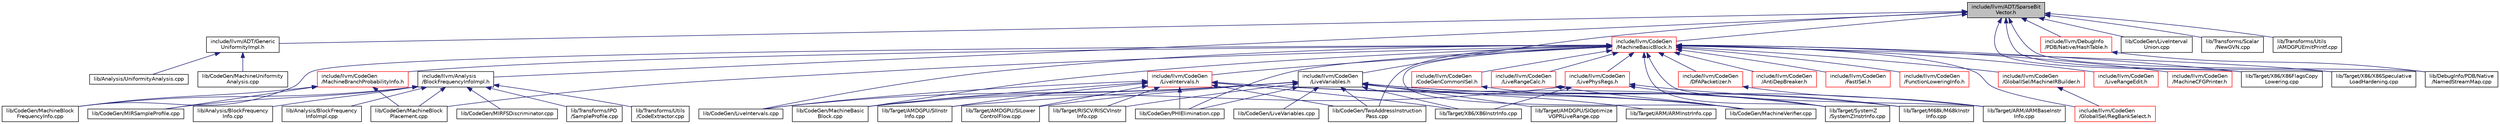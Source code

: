digraph "include/llvm/ADT/SparseBitVector.h"
{
 // LATEX_PDF_SIZE
  bgcolor="transparent";
  edge [fontname="Helvetica",fontsize="10",labelfontname="Helvetica",labelfontsize="10"];
  node [fontname="Helvetica",fontsize="10",shape=record];
  Node1 [label="include/llvm/ADT/SparseBit\lVector.h",height=0.2,width=0.4,color="black", fillcolor="grey75", style="filled", fontcolor="black",tooltip=" "];
  Node1 -> Node2 [dir="back",color="midnightblue",fontsize="10",style="solid",fontname="Helvetica"];
  Node2 [label="include/llvm/ADT/Generic\lUniformityImpl.h",height=0.2,width=0.4,color="black",URL="$GenericUniformityImpl_8h.html",tooltip="Implementation of uniformity analysis."];
  Node2 -> Node3 [dir="back",color="midnightblue",fontsize="10",style="solid",fontname="Helvetica"];
  Node3 [label="lib/Analysis/UniformityAnalysis.cpp",height=0.2,width=0.4,color="black",URL="$UniformityAnalysis_8cpp.html",tooltip=" "];
  Node2 -> Node4 [dir="back",color="midnightblue",fontsize="10",style="solid",fontname="Helvetica"];
  Node4 [label="lib/CodeGen/MachineUniformity\lAnalysis.cpp",height=0.2,width=0.4,color="black",URL="$MachineUniformityAnalysis_8cpp.html",tooltip=" "];
  Node1 -> Node5 [dir="back",color="midnightblue",fontsize="10",style="solid",fontname="Helvetica"];
  Node5 [label="include/llvm/Analysis\l/BlockFrequencyInfoImpl.h",height=0.2,width=0.4,color="black",URL="$BlockFrequencyInfoImpl_8h.html",tooltip=" "];
  Node5 -> Node6 [dir="back",color="midnightblue",fontsize="10",style="solid",fontname="Helvetica"];
  Node6 [label="lib/Analysis/BlockFrequency\lInfo.cpp",height=0.2,width=0.4,color="black",URL="$BlockFrequencyInfo_8cpp.html",tooltip=" "];
  Node5 -> Node7 [dir="back",color="midnightblue",fontsize="10",style="solid",fontname="Helvetica"];
  Node7 [label="lib/Analysis/BlockFrequency\lInfoImpl.cpp",height=0.2,width=0.4,color="black",URL="$BlockFrequencyInfoImpl_8cpp.html",tooltip=" "];
  Node5 -> Node8 [dir="back",color="midnightblue",fontsize="10",style="solid",fontname="Helvetica"];
  Node8 [label="lib/CodeGen/MachineBlock\lFrequencyInfo.cpp",height=0.2,width=0.4,color="black",URL="$MachineBlockFrequencyInfo_8cpp.html",tooltip=" "];
  Node5 -> Node9 [dir="back",color="midnightblue",fontsize="10",style="solid",fontname="Helvetica"];
  Node9 [label="lib/CodeGen/MachineBlock\lPlacement.cpp",height=0.2,width=0.4,color="black",URL="$MachineBlockPlacement_8cpp.html",tooltip=" "];
  Node5 -> Node10 [dir="back",color="midnightblue",fontsize="10",style="solid",fontname="Helvetica"];
  Node10 [label="lib/CodeGen/MIRFSDiscriminator.cpp",height=0.2,width=0.4,color="black",URL="$MIRFSDiscriminator_8cpp.html",tooltip=" "];
  Node5 -> Node11 [dir="back",color="midnightblue",fontsize="10",style="solid",fontname="Helvetica"];
  Node11 [label="lib/CodeGen/MIRSampleProfile.cpp",height=0.2,width=0.4,color="black",URL="$MIRSampleProfile_8cpp.html",tooltip=" "];
  Node5 -> Node12 [dir="back",color="midnightblue",fontsize="10",style="solid",fontname="Helvetica"];
  Node12 [label="lib/Transforms/IPO\l/SampleProfile.cpp",height=0.2,width=0.4,color="black",URL="$SampleProfile_8cpp.html",tooltip=" "];
  Node5 -> Node13 [dir="back",color="midnightblue",fontsize="10",style="solid",fontname="Helvetica"];
  Node13 [label="lib/Transforms/Utils\l/CodeExtractor.cpp",height=0.2,width=0.4,color="black",URL="$CodeExtractor_8cpp.html",tooltip=" "];
  Node1 -> Node14 [dir="back",color="midnightblue",fontsize="10",style="solid",fontname="Helvetica"];
  Node14 [label="include/llvm/CodeGen\l/LiveVariables.h",height=0.2,width=0.4,color="black",URL="$LiveVariables_8h.html",tooltip=" "];
  Node14 -> Node15 [dir="back",color="midnightblue",fontsize="10",style="solid",fontname="Helvetica"];
  Node15 [label="lib/CodeGen/LiveIntervals.cpp",height=0.2,width=0.4,color="black",URL="$LiveIntervals_8cpp.html",tooltip=" "];
  Node14 -> Node16 [dir="back",color="midnightblue",fontsize="10",style="solid",fontname="Helvetica"];
  Node16 [label="lib/CodeGen/LiveVariables.cpp",height=0.2,width=0.4,color="black",URL="$LiveVariables_8cpp.html",tooltip=" "];
  Node14 -> Node17 [dir="back",color="midnightblue",fontsize="10",style="solid",fontname="Helvetica"];
  Node17 [label="lib/CodeGen/MachineBasic\lBlock.cpp",height=0.2,width=0.4,color="black",URL="$MachineBasicBlock_8cpp.html",tooltip=" "];
  Node14 -> Node18 [dir="back",color="midnightblue",fontsize="10",style="solid",fontname="Helvetica"];
  Node18 [label="lib/CodeGen/MachineVerifier.cpp",height=0.2,width=0.4,color="black",URL="$MachineVerifier_8cpp.html",tooltip=" "];
  Node14 -> Node19 [dir="back",color="midnightblue",fontsize="10",style="solid",fontname="Helvetica"];
  Node19 [label="lib/CodeGen/PHIElimination.cpp",height=0.2,width=0.4,color="black",URL="$PHIElimination_8cpp.html",tooltip=" "];
  Node14 -> Node20 [dir="back",color="midnightblue",fontsize="10",style="solid",fontname="Helvetica"];
  Node20 [label="lib/CodeGen/TwoAddressInstruction\lPass.cpp",height=0.2,width=0.4,color="black",URL="$TwoAddressInstructionPass_8cpp.html",tooltip=" "];
  Node14 -> Node21 [dir="back",color="midnightblue",fontsize="10",style="solid",fontname="Helvetica"];
  Node21 [label="lib/Target/AMDGPU/SIInstr\lInfo.cpp",height=0.2,width=0.4,color="black",URL="$SIInstrInfo_8cpp.html",tooltip=" "];
  Node14 -> Node22 [dir="back",color="midnightblue",fontsize="10",style="solid",fontname="Helvetica"];
  Node22 [label="lib/Target/AMDGPU/SILower\lControlFlow.cpp",height=0.2,width=0.4,color="black",URL="$SILowerControlFlow_8cpp.html",tooltip=" "];
  Node14 -> Node23 [dir="back",color="midnightblue",fontsize="10",style="solid",fontname="Helvetica"];
  Node23 [label="lib/Target/AMDGPU/SIOptimize\lVGPRLiveRange.cpp",height=0.2,width=0.4,color="black",URL="$SIOptimizeVGPRLiveRange_8cpp.html",tooltip=" "];
  Node14 -> Node24 [dir="back",color="midnightblue",fontsize="10",style="solid",fontname="Helvetica"];
  Node24 [label="lib/Target/ARM/ARMBaseInstr\lInfo.cpp",height=0.2,width=0.4,color="black",URL="$ARMBaseInstrInfo_8cpp.html",tooltip=" "];
  Node14 -> Node25 [dir="back",color="midnightblue",fontsize="10",style="solid",fontname="Helvetica"];
  Node25 [label="lib/Target/ARM/ARMInstrInfo.cpp",height=0.2,width=0.4,color="black",URL="$ARMInstrInfo_8cpp.html",tooltip=" "];
  Node14 -> Node26 [dir="back",color="midnightblue",fontsize="10",style="solid",fontname="Helvetica"];
  Node26 [label="lib/Target/M68k/M68kInstr\lInfo.cpp",height=0.2,width=0.4,color="black",URL="$M68kInstrInfo_8cpp.html",tooltip=" "];
  Node14 -> Node27 [dir="back",color="midnightblue",fontsize="10",style="solid",fontname="Helvetica"];
  Node27 [label="lib/Target/RISCV/RISCVInstr\lInfo.cpp",height=0.2,width=0.4,color="black",URL="$RISCVInstrInfo_8cpp.html",tooltip=" "];
  Node14 -> Node28 [dir="back",color="midnightblue",fontsize="10",style="solid",fontname="Helvetica"];
  Node28 [label="lib/Target/SystemZ\l/SystemZInstrInfo.cpp",height=0.2,width=0.4,color="black",URL="$SystemZInstrInfo_8cpp.html",tooltip=" "];
  Node14 -> Node29 [dir="back",color="midnightblue",fontsize="10",style="solid",fontname="Helvetica"];
  Node29 [label="lib/Target/X86/X86InstrInfo.cpp",height=0.2,width=0.4,color="black",URL="$X86InstrInfo_8cpp.html",tooltip=" "];
  Node1 -> Node30 [dir="back",color="midnightblue",fontsize="10",style="solid",fontname="Helvetica"];
  Node30 [label="include/llvm/CodeGen\l/MachineBasicBlock.h",height=0.2,width=0.4,color="red",URL="$MachineBasicBlock_8h.html",tooltip=" "];
  Node30 -> Node31 [dir="back",color="midnightblue",fontsize="10",style="solid",fontname="Helvetica"];
  Node31 [label="include/llvm/CodeGen\l/AntiDepBreaker.h",height=0.2,width=0.4,color="red",URL="$AntiDepBreaker_8h.html",tooltip=" "];
  Node30 -> Node37 [dir="back",color="midnightblue",fontsize="10",style="solid",fontname="Helvetica"];
  Node37 [label="include/llvm/CodeGen\l/CodeGenCommonISel.h",height=0.2,width=0.4,color="red",URL="$CodeGenCommonISel_8h.html",tooltip=" "];
  Node37 -> Node18 [dir="back",color="midnightblue",fontsize="10",style="solid",fontname="Helvetica"];
  Node30 -> Node56 [dir="back",color="midnightblue",fontsize="10",style="solid",fontname="Helvetica"];
  Node56 [label="include/llvm/CodeGen\l/DFAPacketizer.h",height=0.2,width=0.4,color="red",URL="$DFAPacketizer_8h.html",tooltip=" "];
  Node56 -> Node24 [dir="back",color="midnightblue",fontsize="10",style="solid",fontname="Helvetica"];
  Node30 -> Node68 [dir="back",color="midnightblue",fontsize="10",style="solid",fontname="Helvetica"];
  Node68 [label="include/llvm/CodeGen\l/FastISel.h",height=0.2,width=0.4,color="red",URL="$FastISel_8h.html",tooltip=" "];
  Node30 -> Node76 [dir="back",color="midnightblue",fontsize="10",style="solid",fontname="Helvetica"];
  Node76 [label="include/llvm/CodeGen\l/FunctionLoweringInfo.h",height=0.2,width=0.4,color="red",URL="$FunctionLoweringInfo_8h.html",tooltip=" "];
  Node30 -> Node90 [dir="back",color="midnightblue",fontsize="10",style="solid",fontname="Helvetica"];
  Node90 [label="include/llvm/CodeGen\l/GlobalISel/MachineIRBuilder.h",height=0.2,width=0.4,color="red",URL="$MachineIRBuilder_8h.html",tooltip=" "];
  Node90 -> Node111 [dir="back",color="midnightblue",fontsize="10",style="solid",fontname="Helvetica"];
  Node111 [label="include/llvm/CodeGen\l/GlobalISel/RegBankSelect.h",height=0.2,width=0.4,color="red",URL="$RegBankSelect_8h.html",tooltip=" "];
  Node30 -> Node111 [dir="back",color="midnightblue",fontsize="10",style="solid",fontname="Helvetica"];
  Node30 -> Node161 [dir="back",color="midnightblue",fontsize="10",style="solid",fontname="Helvetica"];
  Node161 [label="include/llvm/CodeGen\l/LiveIntervals.h",height=0.2,width=0.4,color="red",URL="$LiveIntervals_8h.html",tooltip=" "];
  Node161 -> Node15 [dir="back",color="midnightblue",fontsize="10",style="solid",fontname="Helvetica"];
  Node161 -> Node17 [dir="back",color="midnightblue",fontsize="10",style="solid",fontname="Helvetica"];
  Node161 -> Node18 [dir="back",color="midnightblue",fontsize="10",style="solid",fontname="Helvetica"];
  Node161 -> Node19 [dir="back",color="midnightblue",fontsize="10",style="solid",fontname="Helvetica"];
  Node161 -> Node20 [dir="back",color="midnightblue",fontsize="10",style="solid",fontname="Helvetica"];
  Node161 -> Node21 [dir="back",color="midnightblue",fontsize="10",style="solid",fontname="Helvetica"];
  Node161 -> Node22 [dir="back",color="midnightblue",fontsize="10",style="solid",fontname="Helvetica"];
  Node161 -> Node27 [dir="back",color="midnightblue",fontsize="10",style="solid",fontname="Helvetica"];
  Node161 -> Node28 [dir="back",color="midnightblue",fontsize="10",style="solid",fontname="Helvetica"];
  Node161 -> Node29 [dir="back",color="midnightblue",fontsize="10",style="solid",fontname="Helvetica"];
  Node30 -> Node217 [dir="back",color="midnightblue",fontsize="10",style="solid",fontname="Helvetica"];
  Node217 [label="include/llvm/CodeGen\l/LivePhysRegs.h",height=0.2,width=0.4,color="red",URL="$LivePhysRegs_8h.html",tooltip=" "];
  Node217 -> Node17 [dir="back",color="midnightblue",fontsize="10",style="solid",fontname="Helvetica"];
  Node217 -> Node26 [dir="back",color="midnightblue",fontsize="10",style="solid",fontname="Helvetica"];
  Node217 -> Node28 [dir="back",color="midnightblue",fontsize="10",style="solid",fontname="Helvetica"];
  Node217 -> Node29 [dir="back",color="midnightblue",fontsize="10",style="solid",fontname="Helvetica"];
  Node30 -> Node294 [dir="back",color="midnightblue",fontsize="10",style="solid",fontname="Helvetica"];
  Node294 [label="include/llvm/CodeGen\l/LiveRangeCalc.h",height=0.2,width=0.4,color="red",URL="$LiveRangeCalc_8h.html",tooltip=" "];
  Node294 -> Node18 [dir="back",color="midnightblue",fontsize="10",style="solid",fontname="Helvetica"];
  Node30 -> Node298 [dir="back",color="midnightblue",fontsize="10",style="solid",fontname="Helvetica"];
  Node298 [label="include/llvm/CodeGen\l/LiveRangeEdit.h",height=0.2,width=0.4,color="red",URL="$LiveRangeEdit_8h.html",tooltip=" "];
  Node30 -> Node299 [dir="back",color="midnightblue",fontsize="10",style="solid",fontname="Helvetica"];
  Node299 [label="include/llvm/CodeGen\l/MachineBranchProbabilityInfo.h",height=0.2,width=0.4,color="red",URL="$MachineBranchProbabilityInfo_8h.html",tooltip=" "];
  Node299 -> Node8 [dir="back",color="midnightblue",fontsize="10",style="solid",fontname="Helvetica"];
  Node299 -> Node9 [dir="back",color="midnightblue",fontsize="10",style="solid",fontname="Helvetica"];
  Node299 -> Node11 [dir="back",color="midnightblue",fontsize="10",style="solid",fontname="Helvetica"];
  Node30 -> Node314 [dir="back",color="midnightblue",fontsize="10",style="solid",fontname="Helvetica"];
  Node314 [label="include/llvm/CodeGen\l/MachineCFGPrinter.h",height=0.2,width=0.4,color="red",URL="$MachineCFGPrinter_8h.html",tooltip=" "];
  Node30 -> Node15 [dir="back",color="midnightblue",fontsize="10",style="solid",fontname="Helvetica"];
  Node30 -> Node17 [dir="back",color="midnightblue",fontsize="10",style="solid",fontname="Helvetica"];
  Node30 -> Node8 [dir="back",color="midnightblue",fontsize="10",style="solid",fontname="Helvetica"];
  Node30 -> Node9 [dir="back",color="midnightblue",fontsize="10",style="solid",fontname="Helvetica"];
  Node30 -> Node18 [dir="back",color="midnightblue",fontsize="10",style="solid",fontname="Helvetica"];
  Node30 -> Node19 [dir="back",color="midnightblue",fontsize="10",style="solid",fontname="Helvetica"];
  Node30 -> Node20 [dir="back",color="midnightblue",fontsize="10",style="solid",fontname="Helvetica"];
  Node30 -> Node24 [dir="back",color="midnightblue",fontsize="10",style="solid",fontname="Helvetica"];
  Node30 -> Node28 [dir="back",color="midnightblue",fontsize="10",style="solid",fontname="Helvetica"];
  Node30 -> Node375 [dir="back",color="midnightblue",fontsize="10",style="solid",fontname="Helvetica"];
  Node375 [label="lib/Target/X86/X86FlagsCopy\lLowering.cpp",height=0.2,width=0.4,color="black",URL="$X86FlagsCopyLowering_8cpp.html",tooltip=" "];
  Node30 -> Node1086 [dir="back",color="midnightblue",fontsize="10",style="solid",fontname="Helvetica"];
  Node1086 [label="lib/Target/X86/X86Speculative\lLoadHardening.cpp",height=0.2,width=0.4,color="black",URL="$X86SpeculativeLoadHardening_8cpp.html",tooltip=" "];
  Node1 -> Node1373 [dir="back",color="midnightblue",fontsize="10",style="solid",fontname="Helvetica"];
  Node1373 [label="include/llvm/DebugInfo\l/PDB/Native/HashTable.h",height=0.2,width=0.4,color="red",URL="$HashTable_8h.html",tooltip=" "];
  Node1373 -> Node1387 [dir="back",color="midnightblue",fontsize="10",style="solid",fontname="Helvetica"];
  Node1387 [label="lib/DebugInfo/PDB/Native\l/NamedStreamMap.cpp",height=0.2,width=0.4,color="black",URL="$NamedStreamMap_8cpp.html",tooltip=" "];
  Node1 -> Node690 [dir="back",color="midnightblue",fontsize="10",style="solid",fontname="Helvetica"];
  Node690 [label="lib/CodeGen/LiveInterval\lUnion.cpp",height=0.2,width=0.4,color="black",URL="$LiveIntervalUnion_8cpp.html",tooltip=" "];
  Node1 -> Node1387 [dir="back",color="midnightblue",fontsize="10",style="solid",fontname="Helvetica"];
  Node1 -> Node375 [dir="back",color="midnightblue",fontsize="10",style="solid",fontname="Helvetica"];
  Node1 -> Node1086 [dir="back",color="midnightblue",fontsize="10",style="solid",fontname="Helvetica"];
  Node1 -> Node1396 [dir="back",color="midnightblue",fontsize="10",style="solid",fontname="Helvetica"];
  Node1396 [label="lib/Transforms/Scalar\l/NewGVN.cpp",height=0.2,width=0.4,color="black",URL="$NewGVN_8cpp.html",tooltip=" "];
  Node1 -> Node1397 [dir="back",color="midnightblue",fontsize="10",style="solid",fontname="Helvetica"];
  Node1397 [label="lib/Transforms/Utils\l/AMDGPUEmitPrintf.cpp",height=0.2,width=0.4,color="black",URL="$AMDGPUEmitPrintf_8cpp.html",tooltip=" "];
}
